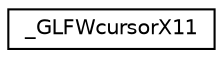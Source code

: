 digraph "Graphical Class Hierarchy"
{
 // LATEX_PDF_SIZE
  edge [fontname="Helvetica",fontsize="10",labelfontname="Helvetica",labelfontsize="10"];
  node [fontname="Helvetica",fontsize="10",shape=record];
  rankdir="LR";
  Node0 [label="_GLFWcursorX11",height=0.2,width=0.4,color="black", fillcolor="white", style="filled",URL="$struct__GLFWcursorX11.html",tooltip=" "];
}
